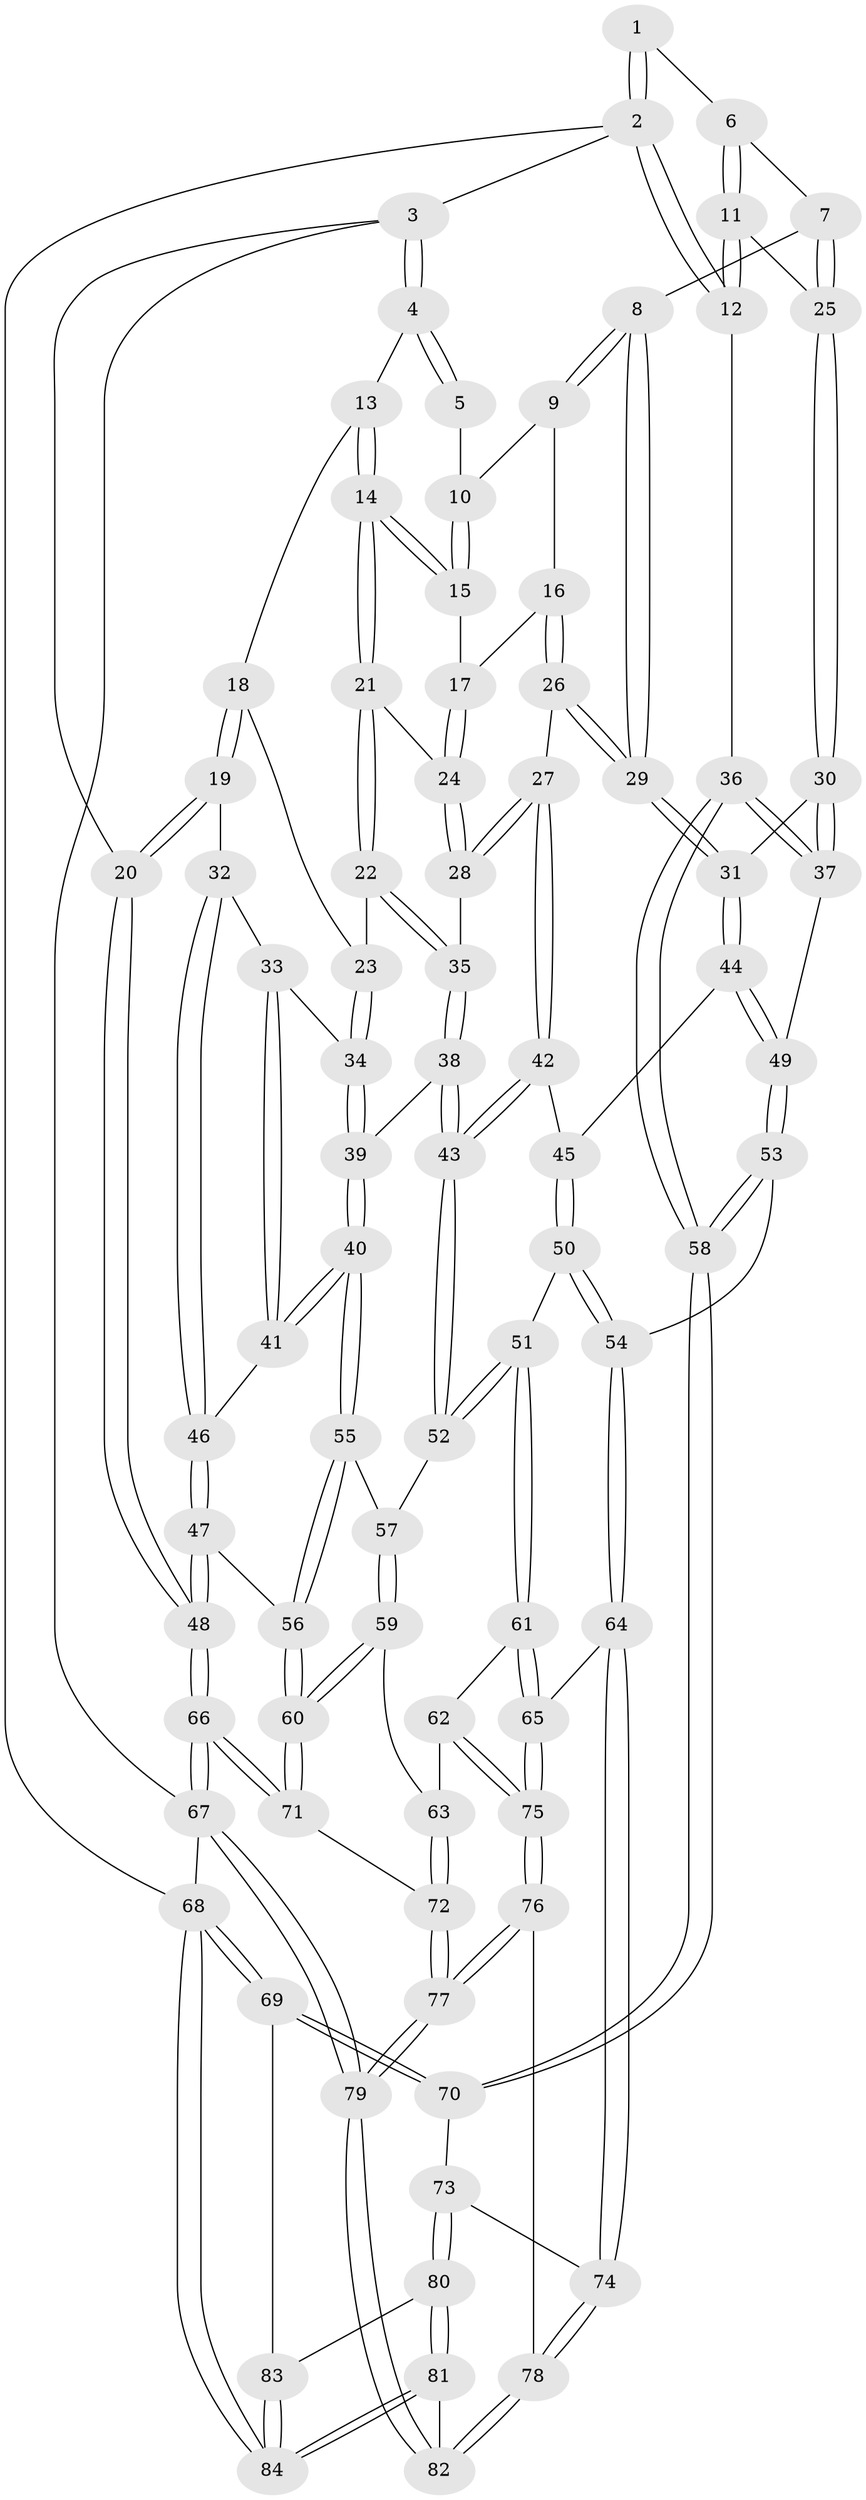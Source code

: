 // coarse degree distribution, {2: 0.07692307692307693, 4: 0.38461538461538464, 5: 0.038461538461538464, 3: 0.5}
// Generated by graph-tools (version 1.1) at 2025/54/03/04/25 22:54:10]
// undirected, 84 vertices, 207 edges
graph export_dot {
  node [color=gray90,style=filled];
  1 [pos="+0.7913462113234995+0"];
  2 [pos="+1+0"];
  3 [pos="+0+0"];
  4 [pos="+0.3054614488857162+0"];
  5 [pos="+0.6872818203633432+0"];
  6 [pos="+0.8003714861819967+0"];
  7 [pos="+0.8140710772383152+0.07645132441564037"];
  8 [pos="+0.7829987761865486+0.10002094220371364"];
  9 [pos="+0.6603618251867959+0.07227346014317321"];
  10 [pos="+0.6298841549473845+0"];
  11 [pos="+1+0.12309046440917608"];
  12 [pos="+1+0.2126241258988305"];
  13 [pos="+0.3093700205293539+0"];
  14 [pos="+0.5050887353765501+0.09286084772573681"];
  15 [pos="+0.5217028820662803+0.0882313347419669"];
  16 [pos="+0.6278138916055932+0.1296410544260167"];
  17 [pos="+0.6069317365927953+0.1251779326744698"];
  18 [pos="+0.2915465264546572+0"];
  19 [pos="+0+0.13369793742348698"];
  20 [pos="+0+0.08787320146879843"];
  21 [pos="+0.48551655011703565+0.14411397346285804"];
  22 [pos="+0.4597213634028979+0.18205925994334055"];
  23 [pos="+0.26398410443033427+0.07629789772869586"];
  24 [pos="+0.5660072567158222+0.18419948156444405"];
  25 [pos="+0.8689675248563025+0.11377859866043814"];
  26 [pos="+0.6900474064010608+0.23908323400295092"];
  27 [pos="+0.6466187128198753+0.2556052762536768"];
  28 [pos="+0.6029288671307551+0.24225618399374152"];
  29 [pos="+0.7013342791244401+0.2407428437522832"];
  30 [pos="+0.851286003448095+0.3220443535200219"];
  31 [pos="+0.7590196743334338+0.2966506833431077"];
  32 [pos="+0+0.14657202511482328"];
  33 [pos="+0.11209319727923271+0.1700314786034653"];
  34 [pos="+0.22609453585485653+0.14316790772186927"];
  35 [pos="+0.455298123274773+0.243620719482495"];
  36 [pos="+1+0.43085881185296115"];
  37 [pos="+0.9246023268919693+0.3742565267382322"];
  38 [pos="+0.3949064561786805+0.3510960820803099"];
  39 [pos="+0.3213026341206549+0.3345921839200469"];
  40 [pos="+0.1906099020935995+0.41350427037638526"];
  41 [pos="+0.1479352119980898+0.39717600925252794"];
  42 [pos="+0.5720511216463174+0.36742796268111005"];
  43 [pos="+0.42435372508713076+0.38766776091646404"];
  44 [pos="+0.6758706637747836+0.4310446051510329"];
  45 [pos="+0.6498854852057079+0.434404009009856"];
  46 [pos="+0.09844160591965859+0.39766751169776704"];
  47 [pos="+0+0.5336364455356398"];
  48 [pos="+0+0.536441955608463"];
  49 [pos="+0.7533290750156669+0.4978250063675561"];
  50 [pos="+0.5645857723727326+0.579640073893025"];
  51 [pos="+0.5076330963361811+0.5729170999350373"];
  52 [pos="+0.4448903575136078+0.52821894749794"];
  53 [pos="+0.7428291220291883+0.6078211620551571"];
  54 [pos="+0.6932496386906513+0.6643589810036346"];
  55 [pos="+0.1912115997607454+0.42547885005443015"];
  56 [pos="+0.1452568195732511+0.6349718144181292"];
  57 [pos="+0.3477827271067391+0.5876748932381355"];
  58 [pos="+1+0.5453294901888629"];
  59 [pos="+0.3277947812454525+0.6108345007130492"];
  60 [pos="+0.16898404601811062+0.6691641166375436"];
  61 [pos="+0.4902638119357764+0.6419325000921167"];
  62 [pos="+0.4070928264814597+0.7492594558319567"];
  63 [pos="+0.37812304227798016+0.7242494611891743"];
  64 [pos="+0.702714859857396+0.7301431491290041"];
  65 [pos="+0.5243695978944733+0.7697037296487164"];
  66 [pos="+0+0.9130952324950166"];
  67 [pos="+0+1"];
  68 [pos="+1+1"];
  69 [pos="+1+0.7563836105266118"];
  70 [pos="+1+0.6210690947295254"];
  71 [pos="+0.16347627645333906+0.7685955030309692"];
  72 [pos="+0.17904609438577523+0.7902814314093187"];
  73 [pos="+0.7492736628738094+0.8137338649024465"];
  74 [pos="+0.7479814159802061+0.8129079549995656"];
  75 [pos="+0.43691464595980656+0.8541027269385372"];
  76 [pos="+0.43500888896914974+0.8625865212542126"];
  77 [pos="+0.2422147402695405+0.9182540402891388"];
  78 [pos="+0.5238067230880811+0.9443542709223662"];
  79 [pos="+0.12854666318896932+1"];
  80 [pos="+0.7727771872789574+0.8653829164155559"];
  81 [pos="+0.7148664304150745+1"];
  82 [pos="+0.553084818985623+1"];
  83 [pos="+0.867629870427697+0.9105250124822514"];
  84 [pos="+1+1"];
  1 -- 2;
  1 -- 2;
  1 -- 6;
  2 -- 3;
  2 -- 12;
  2 -- 12;
  2 -- 68;
  3 -- 4;
  3 -- 4;
  3 -- 20;
  3 -- 67;
  4 -- 5;
  4 -- 5;
  4 -- 13;
  5 -- 10;
  6 -- 7;
  6 -- 11;
  6 -- 11;
  7 -- 8;
  7 -- 25;
  7 -- 25;
  8 -- 9;
  8 -- 9;
  8 -- 29;
  8 -- 29;
  9 -- 10;
  9 -- 16;
  10 -- 15;
  10 -- 15;
  11 -- 12;
  11 -- 12;
  11 -- 25;
  12 -- 36;
  13 -- 14;
  13 -- 14;
  13 -- 18;
  14 -- 15;
  14 -- 15;
  14 -- 21;
  14 -- 21;
  15 -- 17;
  16 -- 17;
  16 -- 26;
  16 -- 26;
  17 -- 24;
  17 -- 24;
  18 -- 19;
  18 -- 19;
  18 -- 23;
  19 -- 20;
  19 -- 20;
  19 -- 32;
  20 -- 48;
  20 -- 48;
  21 -- 22;
  21 -- 22;
  21 -- 24;
  22 -- 23;
  22 -- 35;
  22 -- 35;
  23 -- 34;
  23 -- 34;
  24 -- 28;
  24 -- 28;
  25 -- 30;
  25 -- 30;
  26 -- 27;
  26 -- 29;
  26 -- 29;
  27 -- 28;
  27 -- 28;
  27 -- 42;
  27 -- 42;
  28 -- 35;
  29 -- 31;
  29 -- 31;
  30 -- 31;
  30 -- 37;
  30 -- 37;
  31 -- 44;
  31 -- 44;
  32 -- 33;
  32 -- 46;
  32 -- 46;
  33 -- 34;
  33 -- 41;
  33 -- 41;
  34 -- 39;
  34 -- 39;
  35 -- 38;
  35 -- 38;
  36 -- 37;
  36 -- 37;
  36 -- 58;
  36 -- 58;
  37 -- 49;
  38 -- 39;
  38 -- 43;
  38 -- 43;
  39 -- 40;
  39 -- 40;
  40 -- 41;
  40 -- 41;
  40 -- 55;
  40 -- 55;
  41 -- 46;
  42 -- 43;
  42 -- 43;
  42 -- 45;
  43 -- 52;
  43 -- 52;
  44 -- 45;
  44 -- 49;
  44 -- 49;
  45 -- 50;
  45 -- 50;
  46 -- 47;
  46 -- 47;
  47 -- 48;
  47 -- 48;
  47 -- 56;
  48 -- 66;
  48 -- 66;
  49 -- 53;
  49 -- 53;
  50 -- 51;
  50 -- 54;
  50 -- 54;
  51 -- 52;
  51 -- 52;
  51 -- 61;
  51 -- 61;
  52 -- 57;
  53 -- 54;
  53 -- 58;
  53 -- 58;
  54 -- 64;
  54 -- 64;
  55 -- 56;
  55 -- 56;
  55 -- 57;
  56 -- 60;
  56 -- 60;
  57 -- 59;
  57 -- 59;
  58 -- 70;
  58 -- 70;
  59 -- 60;
  59 -- 60;
  59 -- 63;
  60 -- 71;
  60 -- 71;
  61 -- 62;
  61 -- 65;
  61 -- 65;
  62 -- 63;
  62 -- 75;
  62 -- 75;
  63 -- 72;
  63 -- 72;
  64 -- 65;
  64 -- 74;
  64 -- 74;
  65 -- 75;
  65 -- 75;
  66 -- 67;
  66 -- 67;
  66 -- 71;
  66 -- 71;
  67 -- 79;
  67 -- 79;
  67 -- 68;
  68 -- 69;
  68 -- 69;
  68 -- 84;
  68 -- 84;
  69 -- 70;
  69 -- 70;
  69 -- 83;
  70 -- 73;
  71 -- 72;
  72 -- 77;
  72 -- 77;
  73 -- 74;
  73 -- 80;
  73 -- 80;
  74 -- 78;
  74 -- 78;
  75 -- 76;
  75 -- 76;
  76 -- 77;
  76 -- 77;
  76 -- 78;
  77 -- 79;
  77 -- 79;
  78 -- 82;
  78 -- 82;
  79 -- 82;
  79 -- 82;
  80 -- 81;
  80 -- 81;
  80 -- 83;
  81 -- 82;
  81 -- 84;
  81 -- 84;
  83 -- 84;
  83 -- 84;
}
